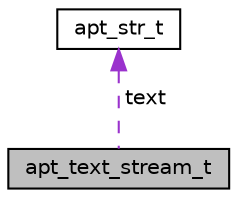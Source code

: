 digraph "apt_text_stream_t"
{
  edge [fontname="Helvetica",fontsize="10",labelfontname="Helvetica",labelfontsize="10"];
  node [fontname="Helvetica",fontsize="10",shape=record];
  Node1 [label="apt_text_stream_t",height=0.2,width=0.4,color="black", fillcolor="grey75", style="filled", fontcolor="black"];
  Node2 -> Node1 [dir="back",color="darkorchid3",fontsize="10",style="dashed",label=" text" ,fontname="Helvetica"];
  Node2 [label="apt_str_t",height=0.2,width=0.4,color="black", fillcolor="white", style="filled",URL="$structapt__str__t.html"];
}
